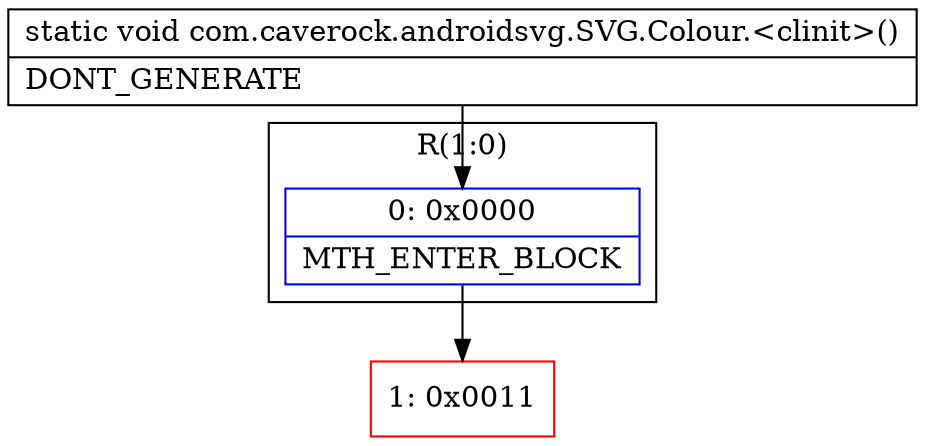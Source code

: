 digraph "CFG forcom.caverock.androidsvg.SVG.Colour.\<clinit\>()V" {
subgraph cluster_Region_1819031625 {
label = "R(1:0)";
node [shape=record,color=blue];
Node_0 [shape=record,label="{0\:\ 0x0000|MTH_ENTER_BLOCK\l}"];
}
Node_1 [shape=record,color=red,label="{1\:\ 0x0011}"];
MethodNode[shape=record,label="{static void com.caverock.androidsvg.SVG.Colour.\<clinit\>()  | DONT_GENERATE\l}"];
MethodNode -> Node_0;
Node_0 -> Node_1;
}

